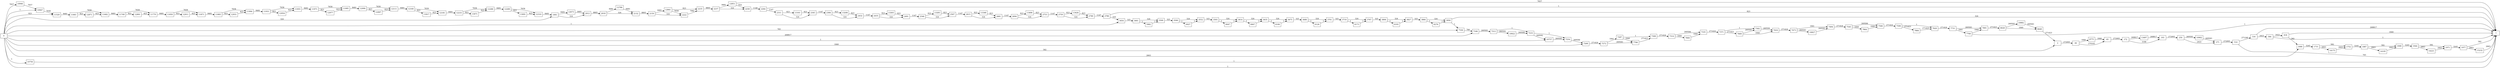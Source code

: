 digraph {
	graph [rankdir=LR]
	node [shape=rectangle]
	2 -> 44 [label=272005]
	44 -> 65 [label=270165]
	44 -> 8775 [label=1840]
	65 -> 172 [label=272005]
	172 -> 193 [label=3188]
	172 -> 13497 [label=268817]
	193 -> 250 [label=272005]
	250 -> 271 [label=2422]
	250 -> 10902 [label=269583]
	271 -> 514 [label=272005]
	514 -> 1 [label=765]
	514 -> 516 [label=271240]
	516 -> 1 [label=268817]
	516 -> 584 [label=2423]
	584 -> 1 [label=1]
	584 -> 618 [label=2422]
	618 -> 1 [label=1840]
	618 -> 1666 [label=582]
	1666 -> 1731 [label=3245]
	1731 -> 1752 [label=582]
	1731 -> 14175 [label=2663]
	1752 -> 1887 [label=3245]
	1887 -> 1908 [label=582]
	1887 -> 14195 [label=2663]
	1908 -> 1944 [label=3245]
	1944 -> 1971 [label=582]
	1944 -> 14221 [label=2663]
	1971 -> 1977 [label=3245]
	1977 -> 1 [label=582]
	1977 -> 15232 [label=2663]
	1991 -> 2012 [label=324]
	1991 -> 12673 [label=8481]
	2012 -> 2018 [label=8805]
	2018 -> 2132 [label=324]
	2018 -> 12786 [label=8481]
	2132 -> 2159 [label=8805]
	2159 -> 2222 [label=324]
	2159 -> 12841 [label=8481]
	2222 -> 2235 [label=7982]
	2235 -> 2237 [label=8805]
	2237 -> 2258 [label=324]
	2237 -> 12851 [label=8481]
	2258 -> 2264 [label=1148]
	2264 -> 1 [label=1]
	2264 -> 2311 [label=1147]
	2311 -> 2345 [label=324]
	2311 -> 13161 [label=823]
	2345 -> 2384 [label=1147]
	2384 -> 2432 [label=324]
	2384 -> 13208 [label=823]
	2432 -> 2435 [label=1147]
	2435 -> 2491 [label=324]
	2435 -> 13263 [label=823]
	2491 -> 2546 [label=1147]
	2546 -> 2567 [label=324]
	2546 -> 13283 [label=823]
	2567 -> 2615 [label=1147]
	2615 -> 2681 [label=324]
	2615 -> 13348 [label=823]
	2681 -> 2694 [label=1147]
	2694 -> 2753 [label=324]
	2694 -> 13406 [label=823]
	2753 -> 2759 [label=1147]
	2759 -> 2780 [label=324]
	2759 -> 13426 [label=823]
	2780 -> 2786 [label=1147]
	2786 -> 3454 [label=324]
	2786 -> 1 [label=823]
	3454 -> 3461 [label=325]
	3461 -> 3500 [label=324]
	3461 -> 5982 [label=1]
	3500 -> 3506 [label=325]
	3506 -> 3552 [label=324]
	3506 -> 6027 [label=1]
	3552 -> 3593 [label=325]
	3593 -> 3614 [label=324]
	3593 -> 6047 [label=1]
	3614 -> 3635 [label=324]
	3614 -> 6067 [label=1]
	3635 -> 3675 [label=324]
	3635 -> 6106 [label=1]
	3675 -> 3680 [label=325]
	3680 -> 3701 [label=324]
	3680 -> 6126 [label=1]
	3701 -> 3719 [label=325]
	3719 -> 3767 [label=324]
	3719 -> 6173 [label=1]
	3767 -> 3806 [label=325]
	3806 -> 3827 [label=324]
	3806 -> 6193 [label=1]
	3827 -> 3866 [label=325]
	3866 -> 3950 [label=324]
	3866 -> 6276 [label=1]
	3950 -> 1 [label=324]
	3950 -> 7164 [label=1]
	5982 -> 3500 [label=1]
	6027 -> 3552 [label=1]
	6047 -> 3614 [label=1]
	6067 -> 3635 [label=1]
	6106 -> 3675 [label=1]
	6126 -> 3701 [label=1]
	6173 -> 3767 [label=1]
	6193 -> 3827 [label=1]
	6276 -> 3950 [label=1]
	7164 -> 7166 [label=766]
	7166 -> 7212 [label=269583]
	7212 -> 7233 [label=1]
	7212 -> 10922 [label=269582]
	7233 -> 10757 [label=269582]
	7233 -> 7254 [label=1]
	7254 -> 7268 [label=269584]
	7268 -> 7272 [label=271424]
	7272 -> 7287 [label=1841]
	7272 -> 7766 [label=269583]
	7287 -> 7308 [label=1]
	7287 -> 7766 [label=1840]
	7308 -> 7314 [label=271424]
	7314 -> 7335 [label=269584]
	7314 -> 7800 [label=1840]
	7335 -> 7371 [label=271424]
	7371 -> 7392 [label=1]
	7371 -> 7809 [label=271423]
	7392 -> 7416 [label=269584]
	7416 -> 7473 [label=271424]
	7473 -> 7494 [label=1841]
	7473 -> 10827 [label=269583]
	7494 -> 7545 [label=271424]
	7545 -> 7566 [label=269584]
	7545 -> 7864 [label=1840]
	7566 -> 7599 [label=271424]
	7599 -> 7620 [label=1]
	7599 -> 7884 [label=271423]
	7620 -> 7731 [label=271424]
	7731 -> 7760 [label=1841]
	7731 -> 7891 [label=269583]
	7760 -> 1 [label=1]
	7760 -> 7891 [label=1840]
	7766 -> 7308 [label=271423]
	7800 -> 7335 [label=1840]
	7809 -> 7416 [label=1840]
	7809 -> 7392 [label=269583]
	7864 -> 7566 [label=1840]
	7884 -> 7620 [label=271423]
	7891 -> 8028 [label=271423]
	8028 -> 8049 [label=1840]
	8028 -> 10882 [label=269583]
	8049 -> 2 [label=271423]
	8775 -> 65 [label=1840]
	10756 -> 1 [label=1]
	10757 -> 7254 [label=269583]
	10827 -> 7494 [label=269583]
	10882 -> 8049 [label=269583]
	10902 -> 271 [label=269583]
	10922 -> 7233 [label=269582]
	10946 -> 10947 [label=7657]
	10947 -> 11520 [label=7658]
	11520 -> 11661 [label=8481]
	11661 -> 11682 [label=7658]
	11661 -> 12871 [label=823]
	11682 -> 11749 [label=8481]
	11749 -> 11770 [label=7658]
	11749 -> 12891 [label=823]
	11770 -> 11850 [label=8481]
	11850 -> 11871 [label=7658]
	11850 -> 12911 [label=823]
	11871 -> 11883 [label=8481]
	11883 -> 11904 [label=7658]
	11883 -> 12931 [label=823]
	11904 -> 11931 [label=8481]
	11931 -> 11955 [label=7658]
	11931 -> 12954 [label=823]
	11955 -> 11971 [label=8481]
	11971 -> 11995 [label=7658]
	11971 -> 12977 [label=823]
	11995 -> 12090 [label=8481]
	12090 -> 12111 [label=7658]
	12090 -> 12997 [label=823]
	12111 -> 12160 [label=8481]
	12160 -> 12181 [label=7658]
	12160 -> 13017 [label=823]
	12181 -> 12233 [label=8481]
	12233 -> 12288 [label=7658]
	12233 -> 13071 [label=823]
	12288 -> 12289 [label=8481]
	12289 -> 12310 [label=7658]
	12289 -> 13091 [label=823]
	12310 -> 1991 [label=8481]
	12673 -> 2012 [label=8481]
	12786 -> 2132 [label=8481]
	12841 -> 2222 [label=7658]
	12841 -> 2235 [label=823]
	12851 -> 1 [label=7657]
	12851 -> 2258 [label=824]
	12871 -> 11682 [label=823]
	12891 -> 11770 [label=823]
	12911 -> 11871 [label=823]
	12931 -> 11904 [label=823]
	12954 -> 11955 [label=823]
	12977 -> 11995 [label=823]
	12997 -> 12111 [label=823]
	13017 -> 12181 [label=823]
	13071 -> 12288 [label=823]
	13091 -> 12310 [label=823]
	13161 -> 2345 [label=823]
	13208 -> 2432 [label=823]
	13263 -> 2491 [label=823]
	13283 -> 2567 [label=823]
	13348 -> 2681 [label=823]
	13406 -> 2753 [label=823]
	13426 -> 2780 [label=823]
	13497 -> 193 [label=268817]
	14175 -> 1752 [label=2663]
	14195 -> 1908 [label=2663]
	14221 -> 1971 [label=2663]
	15232 -> 1 [label=2663]
	0 -> 2 [label=582]
	0 -> 3454 [label=1]
	0 -> 7268 [label=1840]
	0 -> 10757 [label=1]
	0 -> 7164 [label=765]
	0 -> 11520 [label=823]
	0 -> 10947 [label=1]
	0 -> 7166 [label=268817]
	0 -> 1991 [label=324]
	0 -> 1 [label=1]
	0 -> 10756 [label=1]
	0 -> 10946 [label=7657]
	0 -> 1666 [label=2663]
}
